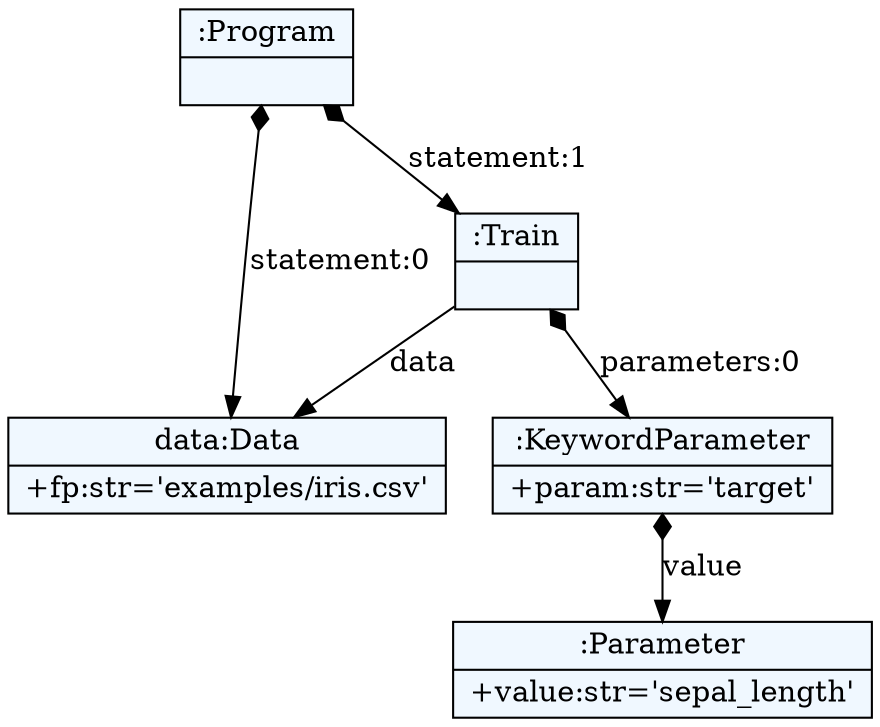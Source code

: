 
    digraph textX {
    fontname = "Bitstream Vera Sans"
    fontsize = 8
    node[
        shape=record,
        style=filled,
        fillcolor=aliceblue
    ]
    nodesep = 0.3
    edge[dir=black,arrowtail=empty]


4449101328 -> 4449124240 [label="statement:0" arrowtail=diamond dir=both]
4449124240[label="{data:Data|+fp:str='examples/iris.csv'\l}"]
4449101328 -> 4449123024 [label="statement:1" arrowtail=diamond dir=both]
4449123024 -> 4449124240 [label="data" ]
4449123024 -> 4449120720 [label="parameters:0" arrowtail=diamond dir=both]
4449120720 -> 4449122192 [label="value" arrowtail=diamond dir=both]
4449122192[label="{:Parameter|+value:str='sepal_length'\l}"]
4449120720[label="{:KeywordParameter|+param:str='target'\l}"]
4449123024[label="{:Train|}"]
4449101328[label="{:Program|}"]

}
